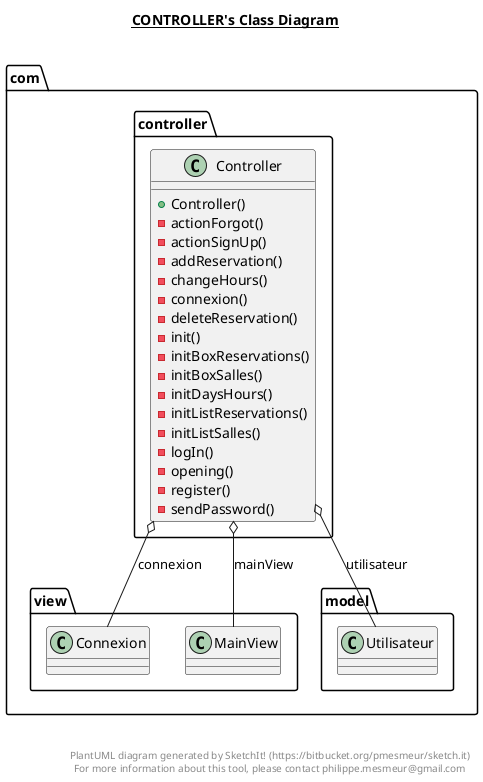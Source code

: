 @startuml

title __CONTROLLER's Class Diagram__\n

  namespace com.controller {
    class com.controller.Controller {
        + Controller()
        - actionForgot()
        - actionSignUp()
        - addReservation()
        - changeHours()
        - connexion()
        - deleteReservation()
        - init()
        - initBoxReservations()
        - initBoxSalles()
        - initDaysHours()
        - initListReservations()
        - initListSalles()
        - logIn()
        - opening()
        - register()
        - sendPassword()
    }
  }
  

  com.controller.Controller o-- com.view.Connexion : connexion
  com.controller.Controller o-- com.view.MainView : mainView
  com.controller.Controller o-- com.model.Utilisateur : utilisateur


right footer


PlantUML diagram generated by SketchIt! (https://bitbucket.org/pmesmeur/sketch.it)
For more information about this tool, please contact philippe.mesmeur@gmail.com
endfooter

@enduml
